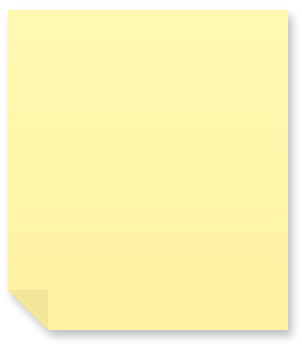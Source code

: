 <mxfile>
    <diagram id="NeQq1juEOl-MjfWiwLNs" name="Page-1">
        <mxGraphModel dx="449" dy="241" grid="1" gridSize="10" guides="1" tooltips="1" connect="1" arrows="1" fold="1" page="1" pageScale="1" pageWidth="850" pageHeight="1100" math="0" shadow="0">
            <root>
                <mxCell id="0"/>
                <mxCell id="1" parent="0"/>
                <mxCell id="2" value="" style="shape=note;whiteSpace=wrap;html=1;backgroundOutline=1;fontColor=#000000;darkOpacity=0.05;fillColor=#FFF9B2;strokeColor=none;fillStyle=solid;direction=west;gradientDirection=north;gradientColor=#FFF2A1;shadow=1;size=20;pointerEvents=1;" vertex="1" parent="1">
                    <mxGeometry x="160" y="50" width="140" height="160" as="geometry"/>
                </mxCell>
            </root>
        </mxGraphModel>
    </diagram>
</mxfile>